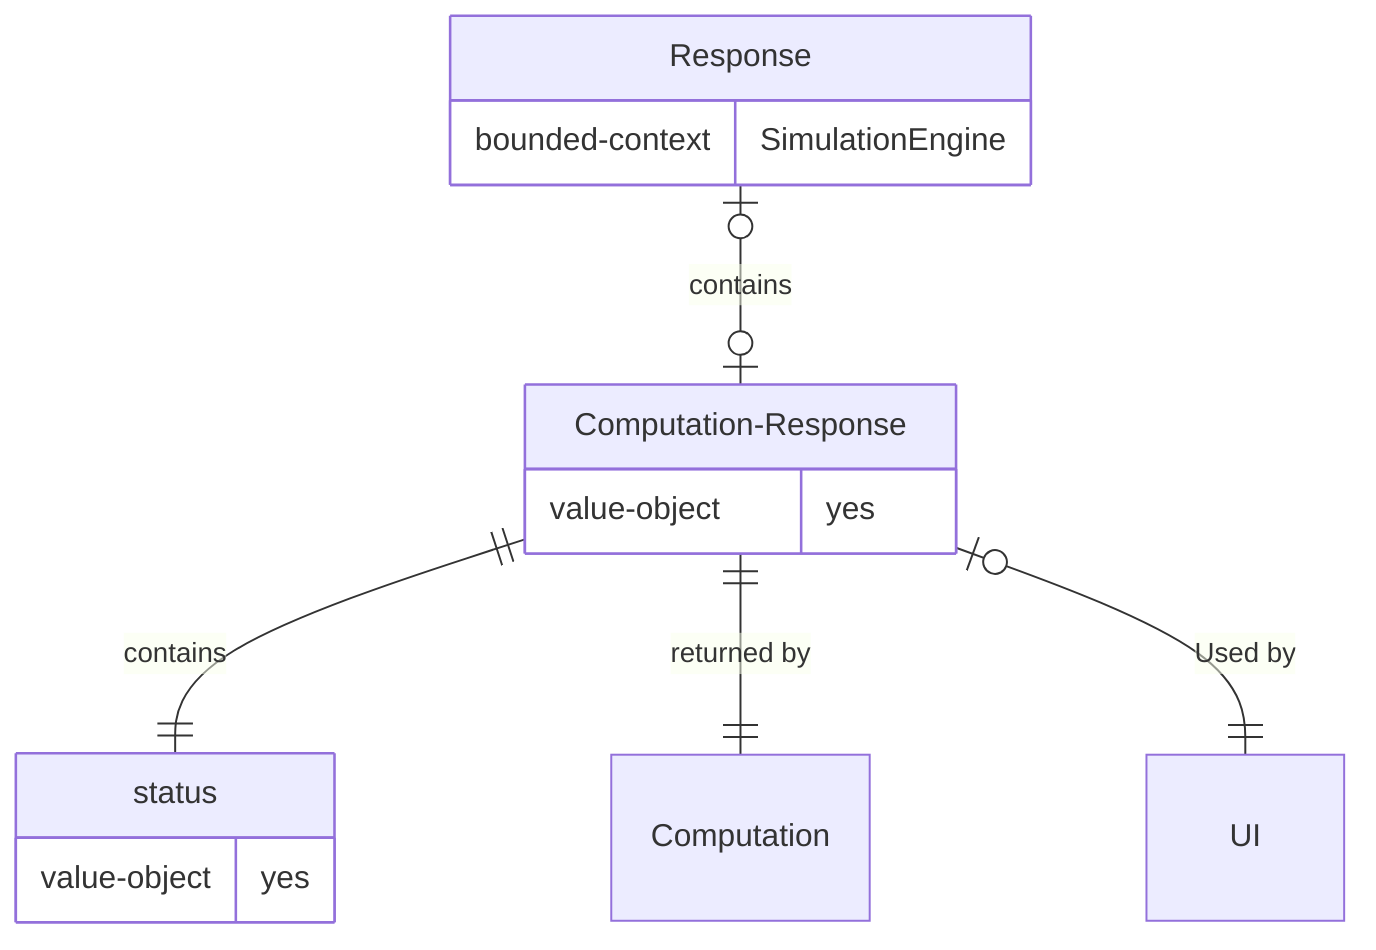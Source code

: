erDiagram
Computation-Response {
value-object yes
}
Response {
bounded-context SimulationEngine
}
status{
value-object yes}
	Response |o--o| Computation-Response: "contains"
	Computation-Response ||--|| status: "contains"
	Computation-Response ||--|| Computation: "returned by"
	Computation-Response |o--|| UI: "Used by"